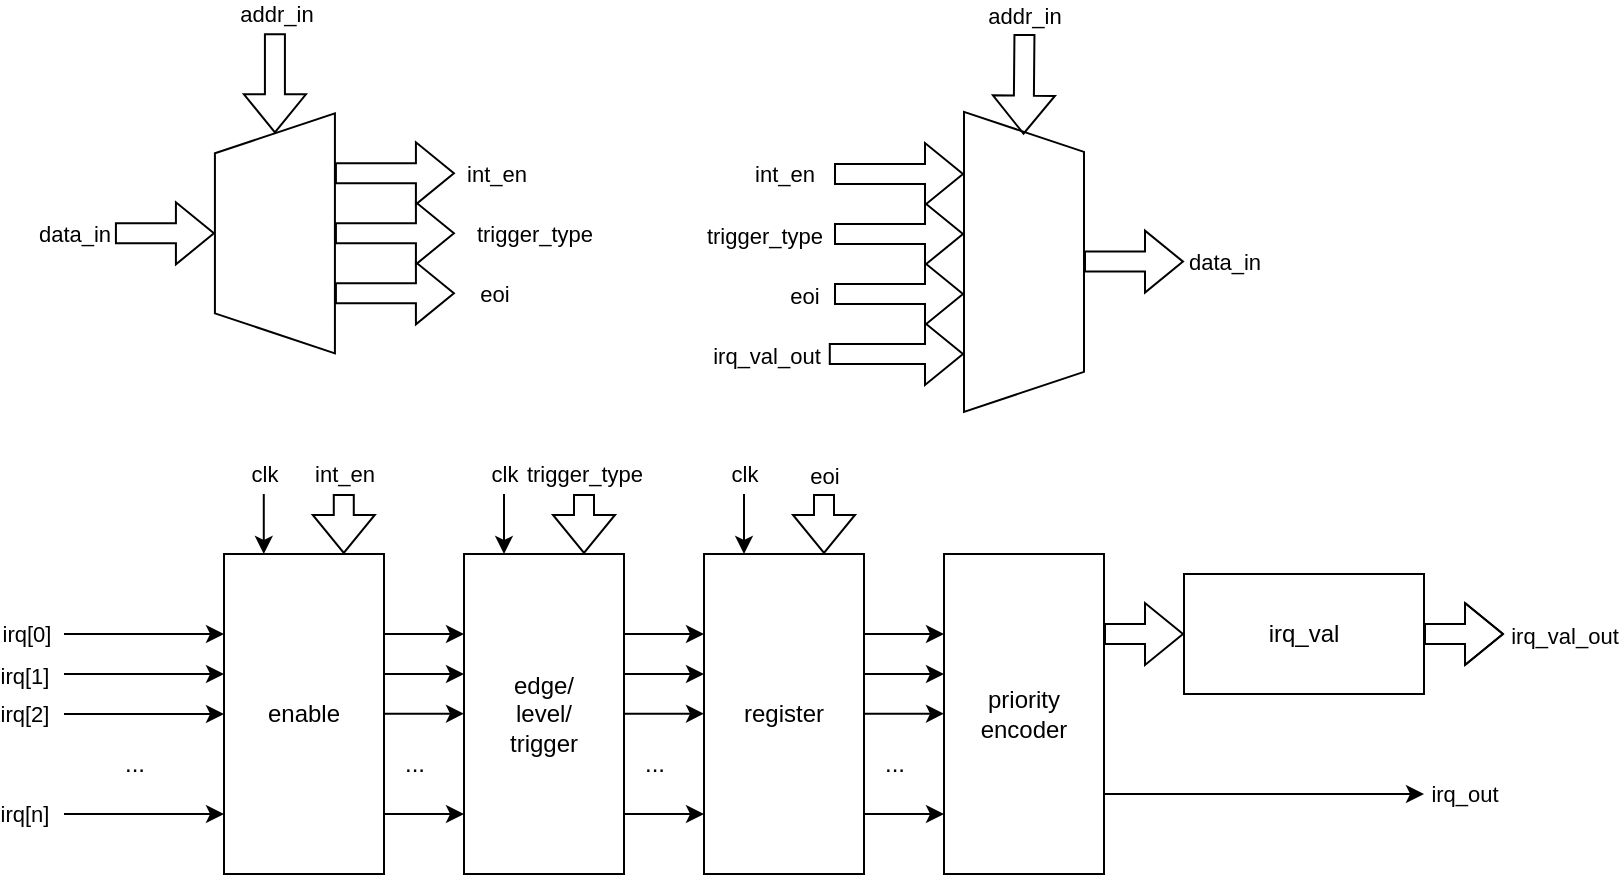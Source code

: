 <mxfile version="21.2.8" type="device">
  <diagram name="Page-1" id="aqkBykuImbnj1wh3Ue84">
    <mxGraphModel dx="1513" dy="455" grid="1" gridSize="10" guides="1" tooltips="1" connect="1" arrows="1" fold="1" page="1" pageScale="1" pageWidth="850" pageHeight="1100" math="0" shadow="0">
      <root>
        <mxCell id="0" />
        <mxCell id="1" parent="0" />
        <mxCell id="3cJaNxErLRnUAumjy6m_-33" style="edgeStyle=orthogonalEdgeStyle;rounded=0;orthogonalLoop=1;jettySize=auto;html=1;exitX=1;exitY=0.25;exitDx=0;exitDy=0;entryX=0;entryY=0.5;entryDx=0;entryDy=0;shape=flexArrow;" edge="1" parent="1" source="3cJaNxErLRnUAumjy6m_-1" target="3cJaNxErLRnUAumjy6m_-32">
          <mxGeometry relative="1" as="geometry" />
        </mxCell>
        <mxCell id="3cJaNxErLRnUAumjy6m_-1" value="priority encoder" style="rounded=0;whiteSpace=wrap;html=1;" vertex="1" parent="1">
          <mxGeometry x="440" y="430" width="80" height="160" as="geometry" />
        </mxCell>
        <mxCell id="3cJaNxErLRnUAumjy6m_-2" value="" style="endArrow=classic;html=1;rounded=0;" edge="1" parent="1">
          <mxGeometry width="50" height="50" relative="1" as="geometry">
            <mxPoint x="3.553e-15" y="470" as="sourcePoint" />
            <mxPoint x="80" y="470" as="targetPoint" />
          </mxGeometry>
        </mxCell>
        <mxCell id="3cJaNxErLRnUAumjy6m_-7" value="irq[0]" style="edgeLabel;html=1;align=center;verticalAlign=middle;resizable=0;points=[];" vertex="1" connectable="0" parent="3cJaNxErLRnUAumjy6m_-2">
          <mxGeometry x="-0.668" relative="1" as="geometry">
            <mxPoint x="-33" as="offset" />
          </mxGeometry>
        </mxCell>
        <mxCell id="3cJaNxErLRnUAumjy6m_-3" value="" style="endArrow=classic;html=1;rounded=0;entryX=0;entryY=0.188;entryDx=0;entryDy=0;entryPerimeter=0;" edge="1" parent="1">
          <mxGeometry width="50" height="50" relative="1" as="geometry">
            <mxPoint x="3.553e-15" y="490" as="sourcePoint" />
            <mxPoint x="80" y="490" as="targetPoint" />
          </mxGeometry>
        </mxCell>
        <mxCell id="3cJaNxErLRnUAumjy6m_-8" value="irq[1]" style="edgeLabel;html=1;align=center;verticalAlign=middle;resizable=0;points=[];" vertex="1" connectable="0" parent="3cJaNxErLRnUAumjy6m_-3">
          <mxGeometry x="-0.485" y="-1" relative="1" as="geometry">
            <mxPoint x="-41" as="offset" />
          </mxGeometry>
        </mxCell>
        <mxCell id="3cJaNxErLRnUAumjy6m_-4" value="" style="endArrow=classic;html=1;rounded=0;entryX=0;entryY=0.188;entryDx=0;entryDy=0;entryPerimeter=0;" edge="1" parent="1">
          <mxGeometry width="50" height="50" relative="1" as="geometry">
            <mxPoint x="3.553e-15" y="510" as="sourcePoint" />
            <mxPoint x="80" y="510" as="targetPoint" />
          </mxGeometry>
        </mxCell>
        <mxCell id="3cJaNxErLRnUAumjy6m_-9" value="irq[2]" style="edgeLabel;html=1;align=center;verticalAlign=middle;resizable=0;points=[];" vertex="1" connectable="0" parent="3cJaNxErLRnUAumjy6m_-4">
          <mxGeometry x="-0.801" relative="1" as="geometry">
            <mxPoint x="-28" as="offset" />
          </mxGeometry>
        </mxCell>
        <mxCell id="3cJaNxErLRnUAumjy6m_-5" value="" style="endArrow=classic;html=1;rounded=0;entryX=0;entryY=0.188;entryDx=0;entryDy=0;entryPerimeter=0;" edge="1" parent="1">
          <mxGeometry width="50" height="50" relative="1" as="geometry">
            <mxPoint x="3.553e-15" y="560" as="sourcePoint" />
            <mxPoint x="80" y="560" as="targetPoint" />
          </mxGeometry>
        </mxCell>
        <mxCell id="3cJaNxErLRnUAumjy6m_-10" value="irq[n]" style="edgeLabel;html=1;align=center;verticalAlign=middle;resizable=0;points=[];" vertex="1" connectable="0" parent="3cJaNxErLRnUAumjy6m_-5">
          <mxGeometry x="-0.733" relative="1" as="geometry">
            <mxPoint x="-31" as="offset" />
          </mxGeometry>
        </mxCell>
        <mxCell id="3cJaNxErLRnUAumjy6m_-6" value="..." style="text;html=1;align=center;verticalAlign=middle;resizable=0;points=[];autosize=1;strokeColor=none;fillColor=none;" vertex="1" parent="1">
          <mxGeometry x="20.0" y="520" width="30" height="30" as="geometry" />
        </mxCell>
        <mxCell id="3cJaNxErLRnUAumjy6m_-11" value="edge/&lt;br&gt;level/&lt;br&gt;trigger" style="rounded=0;whiteSpace=wrap;html=1;" vertex="1" parent="1">
          <mxGeometry x="200" y="430" width="80" height="160" as="geometry" />
        </mxCell>
        <mxCell id="3cJaNxErLRnUAumjy6m_-12" value="register" style="rounded=0;whiteSpace=wrap;html=1;" vertex="1" parent="1">
          <mxGeometry x="320" y="430" width="80" height="160" as="geometry" />
        </mxCell>
        <mxCell id="3cJaNxErLRnUAumjy6m_-13" value="" style="endArrow=classic;html=1;rounded=0;" edge="1" parent="1">
          <mxGeometry width="50" height="50" relative="1" as="geometry">
            <mxPoint x="280" y="470" as="sourcePoint" />
            <mxPoint x="320" y="470" as="targetPoint" />
          </mxGeometry>
        </mxCell>
        <mxCell id="3cJaNxErLRnUAumjy6m_-15" value="" style="endArrow=classic;html=1;rounded=0;" edge="1" parent="1">
          <mxGeometry width="50" height="50" relative="1" as="geometry">
            <mxPoint x="280" y="490" as="sourcePoint" />
            <mxPoint x="320" y="490" as="targetPoint" />
          </mxGeometry>
        </mxCell>
        <mxCell id="3cJaNxErLRnUAumjy6m_-16" value="" style="endArrow=classic;html=1;rounded=0;" edge="1" parent="1">
          <mxGeometry width="50" height="50" relative="1" as="geometry">
            <mxPoint x="280" y="509.86" as="sourcePoint" />
            <mxPoint x="320" y="509.86" as="targetPoint" />
          </mxGeometry>
        </mxCell>
        <mxCell id="3cJaNxErLRnUAumjy6m_-17" value="" style="endArrow=classic;html=1;rounded=0;" edge="1" parent="1">
          <mxGeometry width="50" height="50" relative="1" as="geometry">
            <mxPoint x="280" y="560" as="sourcePoint" />
            <mxPoint x="320" y="560" as="targetPoint" />
          </mxGeometry>
        </mxCell>
        <mxCell id="3cJaNxErLRnUAumjy6m_-18" value="" style="endArrow=classic;html=1;rounded=0;" edge="1" parent="1">
          <mxGeometry width="50" height="50" relative="1" as="geometry">
            <mxPoint x="400" y="470" as="sourcePoint" />
            <mxPoint x="440" y="470" as="targetPoint" />
          </mxGeometry>
        </mxCell>
        <mxCell id="3cJaNxErLRnUAumjy6m_-19" value="" style="endArrow=classic;html=1;rounded=0;" edge="1" parent="1">
          <mxGeometry width="50" height="50" relative="1" as="geometry">
            <mxPoint x="400" y="490" as="sourcePoint" />
            <mxPoint x="440" y="490" as="targetPoint" />
          </mxGeometry>
        </mxCell>
        <mxCell id="3cJaNxErLRnUAumjy6m_-20" value="" style="endArrow=classic;html=1;rounded=0;" edge="1" parent="1">
          <mxGeometry width="50" height="50" relative="1" as="geometry">
            <mxPoint x="400" y="509.86" as="sourcePoint" />
            <mxPoint x="440" y="509.86" as="targetPoint" />
          </mxGeometry>
        </mxCell>
        <mxCell id="3cJaNxErLRnUAumjy6m_-21" value="" style="endArrow=classic;html=1;rounded=0;" edge="1" parent="1">
          <mxGeometry width="50" height="50" relative="1" as="geometry">
            <mxPoint x="400" y="560" as="sourcePoint" />
            <mxPoint x="440" y="560" as="targetPoint" />
          </mxGeometry>
        </mxCell>
        <mxCell id="3cJaNxErLRnUAumjy6m_-22" value="..." style="text;html=1;align=center;verticalAlign=middle;resizable=0;points=[];autosize=1;strokeColor=none;fillColor=none;" vertex="1" parent="1">
          <mxGeometry x="280" y="520" width="30" height="30" as="geometry" />
        </mxCell>
        <mxCell id="3cJaNxErLRnUAumjy6m_-23" value="..." style="text;html=1;align=center;verticalAlign=middle;resizable=0;points=[];autosize=1;strokeColor=none;fillColor=none;" vertex="1" parent="1">
          <mxGeometry x="400" y="520" width="30" height="30" as="geometry" />
        </mxCell>
        <mxCell id="3cJaNxErLRnUAumjy6m_-24" value="" style="endArrow=classic;html=1;rounded=0;entryX=0.25;entryY=0;entryDx=0;entryDy=0;" edge="1" parent="1" target="3cJaNxErLRnUAumjy6m_-11">
          <mxGeometry width="50" height="50" relative="1" as="geometry">
            <mxPoint x="220" y="400" as="sourcePoint" />
            <mxPoint x="260" y="360" as="targetPoint" />
            <Array as="points" />
          </mxGeometry>
        </mxCell>
        <mxCell id="3cJaNxErLRnUAumjy6m_-25" value="clk" style="edgeLabel;html=1;align=center;verticalAlign=middle;resizable=0;points=[];" vertex="1" connectable="0" parent="3cJaNxErLRnUAumjy6m_-24">
          <mxGeometry x="-0.739" relative="1" as="geometry">
            <mxPoint y="-14" as="offset" />
          </mxGeometry>
        </mxCell>
        <mxCell id="3cJaNxErLRnUAumjy6m_-26" value="" style="endArrow=classic;html=1;rounded=0;entryX=0.5;entryY=0;entryDx=0;entryDy=0;" edge="1" parent="1">
          <mxGeometry width="50" height="50" relative="1" as="geometry">
            <mxPoint x="340" y="400" as="sourcePoint" />
            <mxPoint x="340" y="430" as="targetPoint" />
          </mxGeometry>
        </mxCell>
        <mxCell id="3cJaNxErLRnUAumjy6m_-27" value="clk" style="edgeLabel;html=1;align=center;verticalAlign=middle;resizable=0;points=[];" vertex="1" connectable="0" parent="3cJaNxErLRnUAumjy6m_-26">
          <mxGeometry x="-0.739" relative="1" as="geometry">
            <mxPoint y="-14" as="offset" />
          </mxGeometry>
        </mxCell>
        <mxCell id="3cJaNxErLRnUAumjy6m_-28" value="" style="endArrow=classic;html=1;rounded=0;entryX=0.5;entryY=0;entryDx=0;entryDy=0;shape=flexArrow;" edge="1" parent="1">
          <mxGeometry width="50" height="50" relative="1" as="geometry">
            <mxPoint x="380" y="400" as="sourcePoint" />
            <mxPoint x="380" y="430" as="targetPoint" />
          </mxGeometry>
        </mxCell>
        <mxCell id="3cJaNxErLRnUAumjy6m_-31" value="eoi" style="edgeLabel;html=1;align=center;verticalAlign=middle;resizable=0;points=[];" vertex="1" connectable="0" parent="3cJaNxErLRnUAumjy6m_-28">
          <mxGeometry x="-0.842" relative="1" as="geometry">
            <mxPoint y="-12" as="offset" />
          </mxGeometry>
        </mxCell>
        <mxCell id="3cJaNxErLRnUAumjy6m_-64" style="edgeStyle=orthogonalEdgeStyle;rounded=0;orthogonalLoop=1;jettySize=auto;html=1;shape=flexArrow;" edge="1" parent="1" source="3cJaNxErLRnUAumjy6m_-32">
          <mxGeometry relative="1" as="geometry">
            <mxPoint x="720" y="470" as="targetPoint" />
          </mxGeometry>
        </mxCell>
        <mxCell id="3cJaNxErLRnUAumjy6m_-66" value="irq_val_out" style="edgeLabel;html=1;align=center;verticalAlign=middle;resizable=0;points=[];" vertex="1" connectable="0" parent="3cJaNxErLRnUAumjy6m_-64">
          <mxGeometry x="0.244" y="5" relative="1" as="geometry">
            <mxPoint x="45" y="5" as="offset" />
          </mxGeometry>
        </mxCell>
        <mxCell id="3cJaNxErLRnUAumjy6m_-32" value="irq_val" style="rounded=0;whiteSpace=wrap;html=1;" vertex="1" parent="1">
          <mxGeometry x="560" y="440" width="120" height="60" as="geometry" />
        </mxCell>
        <mxCell id="3cJaNxErLRnUAumjy6m_-34" value="" style="endArrow=classic;html=1;rounded=0;exitX=1;exitY=0.75;exitDx=0;exitDy=0;" edge="1" parent="1" source="3cJaNxErLRnUAumjy6m_-1">
          <mxGeometry width="50" height="50" relative="1" as="geometry">
            <mxPoint x="600" y="540" as="sourcePoint" />
            <mxPoint x="680" y="550" as="targetPoint" />
          </mxGeometry>
        </mxCell>
        <mxCell id="3cJaNxErLRnUAumjy6m_-35" value="irq_out" style="edgeLabel;html=1;align=center;verticalAlign=middle;resizable=0;points=[];" vertex="1" connectable="0" parent="3cJaNxErLRnUAumjy6m_-34">
          <mxGeometry x="0.599" y="-1" relative="1" as="geometry">
            <mxPoint x="52" y="-1" as="offset" />
          </mxGeometry>
        </mxCell>
        <mxCell id="3cJaNxErLRnUAumjy6m_-36" value="" style="shape=flexArrow;endArrow=classic;html=1;rounded=0;entryX=0.75;entryY=0;entryDx=0;entryDy=0;" edge="1" parent="1" target="3cJaNxErLRnUAumjy6m_-11">
          <mxGeometry width="50" height="50" relative="1" as="geometry">
            <mxPoint x="260" y="400" as="sourcePoint" />
            <mxPoint x="310" y="350" as="targetPoint" />
          </mxGeometry>
        </mxCell>
        <mxCell id="3cJaNxErLRnUAumjy6m_-44" value="trigger_type" style="edgeLabel;html=1;align=center;verticalAlign=middle;resizable=0;points=[];" vertex="1" connectable="0" parent="3cJaNxErLRnUAumjy6m_-36">
          <mxGeometry x="-0.565" y="-2" relative="1" as="geometry">
            <mxPoint x="2" y="-17" as="offset" />
          </mxGeometry>
        </mxCell>
        <mxCell id="3cJaNxErLRnUAumjy6m_-38" value="enable" style="rounded=0;whiteSpace=wrap;html=1;" vertex="1" parent="1">
          <mxGeometry x="80" y="430" width="80" height="160" as="geometry" />
        </mxCell>
        <mxCell id="3cJaNxErLRnUAumjy6m_-39" value="" style="endArrow=classic;html=1;rounded=0;" edge="1" parent="1">
          <mxGeometry width="50" height="50" relative="1" as="geometry">
            <mxPoint x="160" y="470" as="sourcePoint" />
            <mxPoint x="200" y="470" as="targetPoint" />
          </mxGeometry>
        </mxCell>
        <mxCell id="3cJaNxErLRnUAumjy6m_-40" value="" style="endArrow=classic;html=1;rounded=0;" edge="1" parent="1">
          <mxGeometry width="50" height="50" relative="1" as="geometry">
            <mxPoint x="160" y="490" as="sourcePoint" />
            <mxPoint x="200" y="490" as="targetPoint" />
          </mxGeometry>
        </mxCell>
        <mxCell id="3cJaNxErLRnUAumjy6m_-41" value="" style="endArrow=classic;html=1;rounded=0;" edge="1" parent="1">
          <mxGeometry width="50" height="50" relative="1" as="geometry">
            <mxPoint x="160" y="509.86" as="sourcePoint" />
            <mxPoint x="200" y="509.86" as="targetPoint" />
          </mxGeometry>
        </mxCell>
        <mxCell id="3cJaNxErLRnUAumjy6m_-42" value="" style="endArrow=classic;html=1;rounded=0;" edge="1" parent="1">
          <mxGeometry width="50" height="50" relative="1" as="geometry">
            <mxPoint x="160" y="560" as="sourcePoint" />
            <mxPoint x="200" y="560" as="targetPoint" />
          </mxGeometry>
        </mxCell>
        <mxCell id="3cJaNxErLRnUAumjy6m_-43" value="..." style="text;html=1;align=center;verticalAlign=middle;resizable=0;points=[];autosize=1;strokeColor=none;fillColor=none;" vertex="1" parent="1">
          <mxGeometry x="160" y="520" width="30" height="30" as="geometry" />
        </mxCell>
        <mxCell id="3cJaNxErLRnUAumjy6m_-45" value="" style="endArrow=classic;html=1;rounded=0;entryX=0.25;entryY=0;entryDx=0;entryDy=0;" edge="1" parent="1">
          <mxGeometry width="50" height="50" relative="1" as="geometry">
            <mxPoint x="99.89" y="400" as="sourcePoint" />
            <mxPoint x="99.89" y="430" as="targetPoint" />
            <Array as="points" />
          </mxGeometry>
        </mxCell>
        <mxCell id="3cJaNxErLRnUAumjy6m_-46" value="clk" style="edgeLabel;html=1;align=center;verticalAlign=middle;resizable=0;points=[];" vertex="1" connectable="0" parent="3cJaNxErLRnUAumjy6m_-45">
          <mxGeometry x="-0.739" relative="1" as="geometry">
            <mxPoint y="-14" as="offset" />
          </mxGeometry>
        </mxCell>
        <mxCell id="3cJaNxErLRnUAumjy6m_-47" value="" style="shape=flexArrow;endArrow=classic;html=1;rounded=0;entryX=0.75;entryY=0;entryDx=0;entryDy=0;" edge="1" parent="1">
          <mxGeometry width="50" height="50" relative="1" as="geometry">
            <mxPoint x="139.89" y="400" as="sourcePoint" />
            <mxPoint x="139.89" y="430" as="targetPoint" />
          </mxGeometry>
        </mxCell>
        <mxCell id="3cJaNxErLRnUAumjy6m_-48" value="int_en" style="edgeLabel;html=1;align=center;verticalAlign=middle;resizable=0;points=[];" vertex="1" connectable="0" parent="3cJaNxErLRnUAumjy6m_-47">
          <mxGeometry x="-0.565" y="-2" relative="1" as="geometry">
            <mxPoint x="2" y="-17" as="offset" />
          </mxGeometry>
        </mxCell>
        <mxCell id="3cJaNxErLRnUAumjy6m_-49" value="" style="shape=flexArrow;endArrow=classic;html=1;rounded=0;" edge="1" parent="1">
          <mxGeometry width="50" height="50" relative="1" as="geometry">
            <mxPoint x="25.46" y="269.67" as="sourcePoint" />
            <mxPoint x="75.46" y="269.67" as="targetPoint" />
          </mxGeometry>
        </mxCell>
        <mxCell id="3cJaNxErLRnUAumjy6m_-58" value="data_in" style="edgeLabel;html=1;align=center;verticalAlign=middle;resizable=0;points=[];" vertex="1" connectable="0" parent="3cJaNxErLRnUAumjy6m_-49">
          <mxGeometry x="-0.539" relative="1" as="geometry">
            <mxPoint x="-32" as="offset" />
          </mxGeometry>
        </mxCell>
        <mxCell id="3cJaNxErLRnUAumjy6m_-50" value="" style="shape=trapezoid;perimeter=trapezoidPerimeter;whiteSpace=wrap;html=1;fixedSize=1;rotation=-90;" vertex="1" parent="1">
          <mxGeometry x="45.46" y="239.67" width="120" height="60" as="geometry" />
        </mxCell>
        <mxCell id="3cJaNxErLRnUAumjy6m_-51" value="" style="shape=flexArrow;endArrow=classic;html=1;rounded=0;exitX=0.5;exitY=1;exitDx=0;exitDy=0;" edge="1" parent="1" source="3cJaNxErLRnUAumjy6m_-50">
          <mxGeometry width="50" height="50" relative="1" as="geometry">
            <mxPoint x="165.46" y="279.67" as="sourcePoint" />
            <mxPoint x="195.46" y="269.67" as="targetPoint" />
          </mxGeometry>
        </mxCell>
        <mxCell id="3cJaNxErLRnUAumjy6m_-60" value="trigger_type" style="edgeLabel;html=1;align=center;verticalAlign=middle;resizable=0;points=[];" vertex="1" connectable="0" parent="3cJaNxErLRnUAumjy6m_-51">
          <mxGeometry x="0.418" y="-2" relative="1" as="geometry">
            <mxPoint x="57" y="-2" as="offset" />
          </mxGeometry>
        </mxCell>
        <mxCell id="3cJaNxErLRnUAumjy6m_-56" value="" style="shape=flexArrow;endArrow=classic;html=1;rounded=0;exitX=0.25;exitY=1;exitDx=0;exitDy=0;" edge="1" parent="1" source="3cJaNxErLRnUAumjy6m_-50">
          <mxGeometry width="50" height="50" relative="1" as="geometry">
            <mxPoint x="165.46" y="359.67" as="sourcePoint" />
            <mxPoint x="195.46" y="299.67" as="targetPoint" />
          </mxGeometry>
        </mxCell>
        <mxCell id="3cJaNxErLRnUAumjy6m_-61" value="eoi" style="edgeLabel;html=1;align=center;verticalAlign=middle;resizable=0;points=[];" vertex="1" connectable="0" parent="3cJaNxErLRnUAumjy6m_-56">
          <mxGeometry x="0.651" y="1" relative="1" as="geometry">
            <mxPoint x="30" y="1" as="offset" />
          </mxGeometry>
        </mxCell>
        <mxCell id="3cJaNxErLRnUAumjy6m_-57" value="" style="shape=flexArrow;endArrow=classic;html=1;rounded=0;exitX=0.75;exitY=1;exitDx=0;exitDy=0;" edge="1" parent="1" source="3cJaNxErLRnUAumjy6m_-50">
          <mxGeometry width="50" height="50" relative="1" as="geometry">
            <mxPoint x="165.46" y="259.67" as="sourcePoint" />
            <mxPoint x="195.46" y="239.67" as="targetPoint" />
          </mxGeometry>
        </mxCell>
        <mxCell id="3cJaNxErLRnUAumjy6m_-59" value="int_en" style="edgeLabel;html=1;align=center;verticalAlign=middle;resizable=0;points=[];" vertex="1" connectable="0" parent="3cJaNxErLRnUAumjy6m_-57">
          <mxGeometry x="0.473" relative="1" as="geometry">
            <mxPoint x="36" as="offset" />
          </mxGeometry>
        </mxCell>
        <mxCell id="3cJaNxErLRnUAumjy6m_-62" value="" style="shape=flexArrow;endArrow=classic;html=1;rounded=0;entryX=1;entryY=0.5;entryDx=0;entryDy=0;" edge="1" parent="1" target="3cJaNxErLRnUAumjy6m_-50">
          <mxGeometry width="50" height="50" relative="1" as="geometry">
            <mxPoint x="105.46" y="169.67" as="sourcePoint" />
            <mxPoint x="125.46" y="129.67" as="targetPoint" />
          </mxGeometry>
        </mxCell>
        <mxCell id="3cJaNxErLRnUAumjy6m_-63" value="addr_in" style="edgeLabel;html=1;align=center;verticalAlign=middle;resizable=0;points=[];" vertex="1" connectable="0" parent="3cJaNxErLRnUAumjy6m_-62">
          <mxGeometry x="-0.709" y="-3" relative="1" as="geometry">
            <mxPoint x="3" y="-17" as="offset" />
          </mxGeometry>
        </mxCell>
        <mxCell id="3cJaNxErLRnUAumjy6m_-69" value="" style="shape=trapezoid;perimeter=trapezoidPerimeter;whiteSpace=wrap;html=1;fixedSize=1;rotation=90;" vertex="1" parent="1">
          <mxGeometry x="405" y="253.93" width="150" height="60" as="geometry" />
        </mxCell>
        <mxCell id="3cJaNxErLRnUAumjy6m_-78" value="" style="shape=flexArrow;endArrow=classic;html=1;rounded=0;" edge="1" parent="1">
          <mxGeometry width="50" height="50" relative="1" as="geometry">
            <mxPoint x="385" y="270" as="sourcePoint" />
            <mxPoint x="450" y="270" as="targetPoint" />
          </mxGeometry>
        </mxCell>
        <mxCell id="3cJaNxErLRnUAumjy6m_-79" value="trigger_type" style="edgeLabel;html=1;align=center;verticalAlign=middle;resizable=0;points=[];" vertex="1" connectable="0" parent="3cJaNxErLRnUAumjy6m_-78">
          <mxGeometry x="0.418" y="-2" relative="1" as="geometry">
            <mxPoint x="-81" y="-1" as="offset" />
          </mxGeometry>
        </mxCell>
        <mxCell id="3cJaNxErLRnUAumjy6m_-80" value="" style="shape=flexArrow;endArrow=classic;html=1;rounded=0;" edge="1" parent="1">
          <mxGeometry width="50" height="50" relative="1" as="geometry">
            <mxPoint x="385" y="300" as="sourcePoint" />
            <mxPoint x="450" y="300" as="targetPoint" />
          </mxGeometry>
        </mxCell>
        <mxCell id="3cJaNxErLRnUAumjy6m_-81" value="eoi" style="edgeLabel;html=1;align=center;verticalAlign=middle;resizable=0;points=[];" vertex="1" connectable="0" parent="3cJaNxErLRnUAumjy6m_-80">
          <mxGeometry x="0.651" y="1" relative="1" as="geometry">
            <mxPoint x="-69" y="2" as="offset" />
          </mxGeometry>
        </mxCell>
        <mxCell id="3cJaNxErLRnUAumjy6m_-82" value="" style="shape=flexArrow;endArrow=classic;html=1;rounded=0;" edge="1" parent="1">
          <mxGeometry width="50" height="50" relative="1" as="geometry">
            <mxPoint x="385" y="240" as="sourcePoint" />
            <mxPoint x="450" y="240" as="targetPoint" />
          </mxGeometry>
        </mxCell>
        <mxCell id="3cJaNxErLRnUAumjy6m_-83" value="int_en" style="edgeLabel;html=1;align=center;verticalAlign=middle;resizable=0;points=[];" vertex="1" connectable="0" parent="3cJaNxErLRnUAumjy6m_-82">
          <mxGeometry x="0.473" relative="1" as="geometry">
            <mxPoint x="-73" as="offset" />
          </mxGeometry>
        </mxCell>
        <mxCell id="3cJaNxErLRnUAumjy6m_-84" value="" style="shape=flexArrow;endArrow=classic;html=1;rounded=0;exitX=0.25;exitY=1;exitDx=0;exitDy=0;" edge="1" parent="1">
          <mxGeometry width="50" height="50" relative="1" as="geometry">
            <mxPoint x="382.39" y="330" as="sourcePoint" />
            <mxPoint x="450" y="330" as="targetPoint" />
          </mxGeometry>
        </mxCell>
        <mxCell id="3cJaNxErLRnUAumjy6m_-85" value="irq_val_out" style="edgeLabel;html=1;align=center;verticalAlign=middle;resizable=0;points=[];" vertex="1" connectable="0" parent="3cJaNxErLRnUAumjy6m_-84">
          <mxGeometry x="0.651" y="1" relative="1" as="geometry">
            <mxPoint x="-88" y="2" as="offset" />
          </mxGeometry>
        </mxCell>
        <mxCell id="3cJaNxErLRnUAumjy6m_-86" value="" style="shape=flexArrow;endArrow=classic;html=1;rounded=0;entryX=1;entryY=0.5;entryDx=0;entryDy=0;" edge="1" parent="1">
          <mxGeometry width="50" height="50" relative="1" as="geometry">
            <mxPoint x="480.23" y="170" as="sourcePoint" />
            <mxPoint x="479.77" y="220.33" as="targetPoint" />
          </mxGeometry>
        </mxCell>
        <mxCell id="3cJaNxErLRnUAumjy6m_-87" value="addr_in" style="edgeLabel;html=1;align=center;verticalAlign=middle;resizable=0;points=[];" vertex="1" connectable="0" parent="3cJaNxErLRnUAumjy6m_-86">
          <mxGeometry x="-0.709" y="-3" relative="1" as="geometry">
            <mxPoint x="3" y="-17" as="offset" />
          </mxGeometry>
        </mxCell>
        <mxCell id="3cJaNxErLRnUAumjy6m_-88" value="" style="shape=flexArrow;endArrow=classic;html=1;rounded=0;" edge="1" parent="1">
          <mxGeometry width="50" height="50" relative="1" as="geometry">
            <mxPoint x="510" y="283.81" as="sourcePoint" />
            <mxPoint x="560" y="283.81" as="targetPoint" />
          </mxGeometry>
        </mxCell>
        <mxCell id="3cJaNxErLRnUAumjy6m_-89" value="data_in" style="edgeLabel;html=1;align=center;verticalAlign=middle;resizable=0;points=[];" vertex="1" connectable="0" parent="3cJaNxErLRnUAumjy6m_-88">
          <mxGeometry x="-0.539" relative="1" as="geometry">
            <mxPoint x="58" as="offset" />
          </mxGeometry>
        </mxCell>
      </root>
    </mxGraphModel>
  </diagram>
</mxfile>
